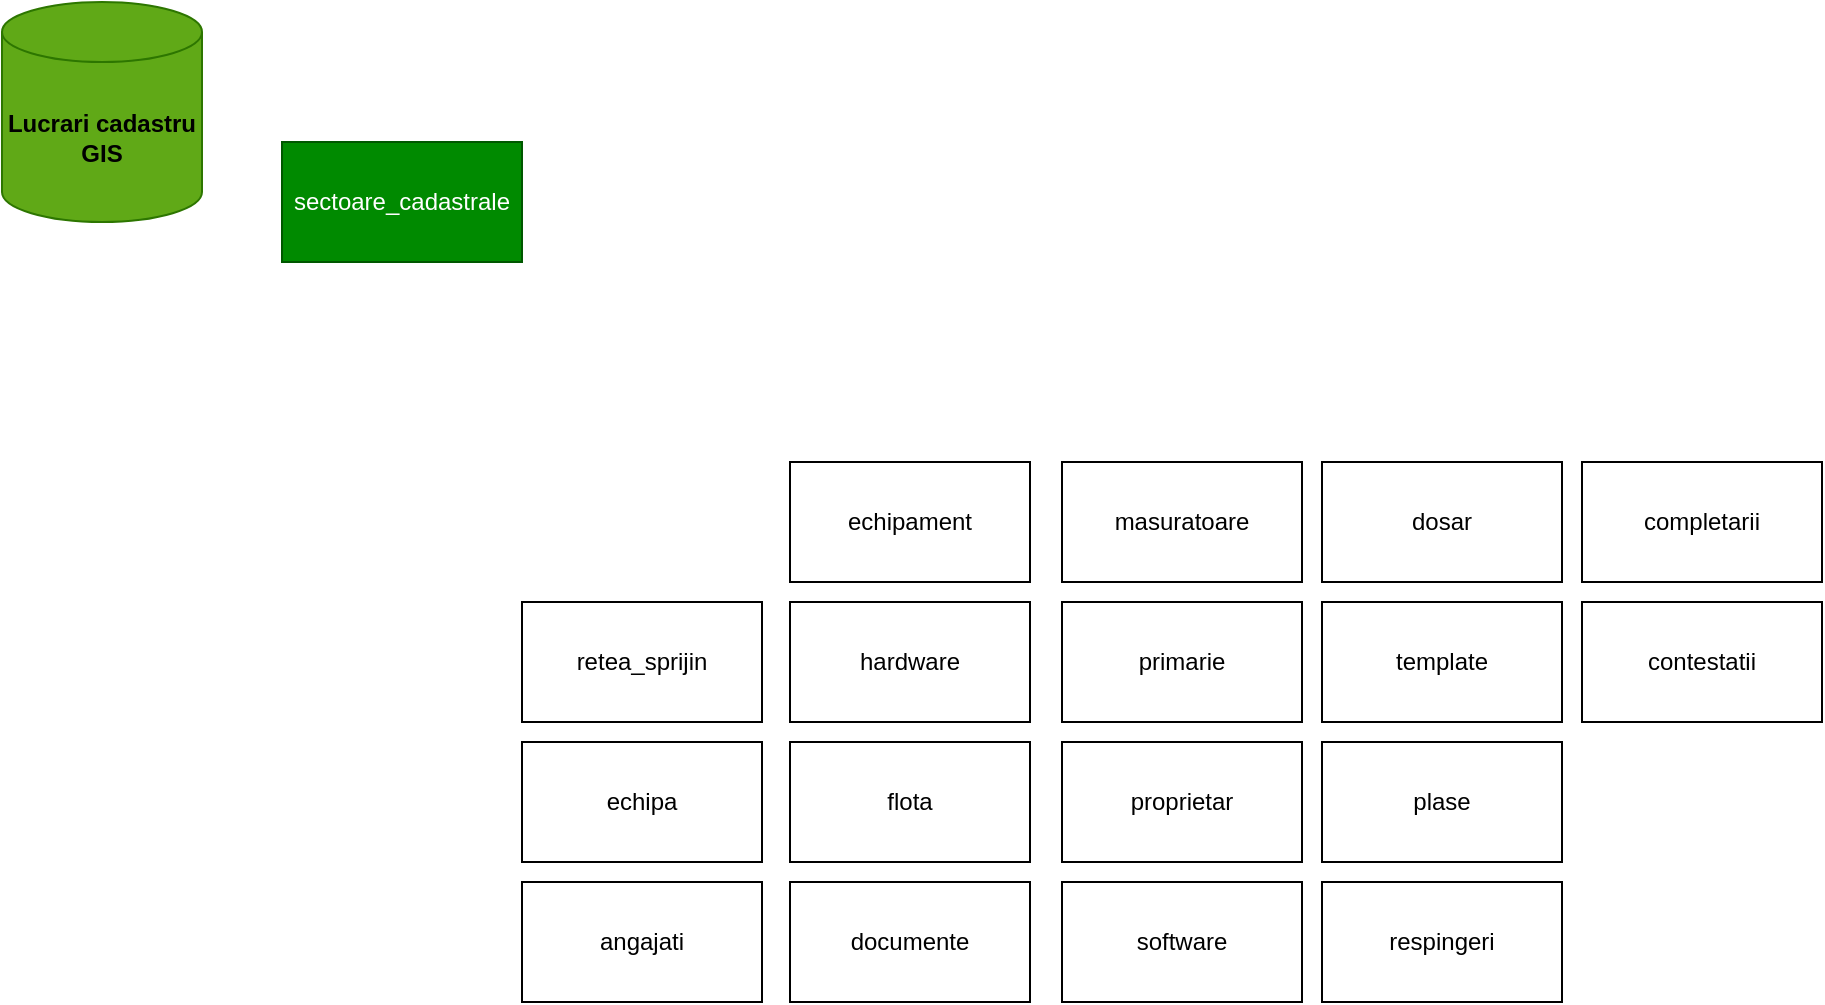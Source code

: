 <mxfile version="22.0.8" type="github">
  <diagram name="Pagina-1" id="PuCSkXzhq6iDSD-JDsau">
    <mxGraphModel dx="1030" dy="535" grid="1" gridSize="10" guides="1" tooltips="1" connect="1" arrows="1" fold="1" page="1" pageScale="1" pageWidth="827" pageHeight="1169" math="0" shadow="0">
      <root>
        <mxCell id="0" />
        <mxCell id="1" parent="0" />
        <mxCell id="dlnl32mdN41B_qW-PVoW-2" value="Lucrari cadastru GIS" style="shape=cylinder3;whiteSpace=wrap;html=1;boundedLbl=1;backgroundOutline=1;size=15;fillColor=#60a917;strokeColor=#2D7600;fontColor=#000000;labelBackgroundColor=none;labelBorderColor=none;fontStyle=1" vertex="1" parent="1">
          <mxGeometry x="10" y="10" width="100" height="110" as="geometry" />
        </mxCell>
        <mxCell id="dlnl32mdN41B_qW-PVoW-3" value="sectoare_cadastrale" style="rounded=0;whiteSpace=wrap;html=1;fillColor=#008a00;fontColor=#ffffff;strokeColor=#005700;" vertex="1" parent="1">
          <mxGeometry x="150" y="80" width="120" height="60" as="geometry" />
        </mxCell>
        <mxCell id="dlnl32mdN41B_qW-PVoW-4" value="retea_sprijin" style="rounded=0;whiteSpace=wrap;html=1;" vertex="1" parent="1">
          <mxGeometry x="270" y="310" width="120" height="60" as="geometry" />
        </mxCell>
        <mxCell id="dlnl32mdN41B_qW-PVoW-5" value="echipa" style="rounded=0;whiteSpace=wrap;html=1;" vertex="1" parent="1">
          <mxGeometry x="270" y="380" width="120" height="60" as="geometry" />
        </mxCell>
        <mxCell id="dlnl32mdN41B_qW-PVoW-6" value="angajati" style="rounded=0;whiteSpace=wrap;html=1;" vertex="1" parent="1">
          <mxGeometry x="270" y="450" width="120" height="60" as="geometry" />
        </mxCell>
        <mxCell id="dlnl32mdN41B_qW-PVoW-7" value="echipament" style="rounded=0;whiteSpace=wrap;html=1;" vertex="1" parent="1">
          <mxGeometry x="404" y="240" width="120" height="60" as="geometry" />
        </mxCell>
        <mxCell id="dlnl32mdN41B_qW-PVoW-8" value="hardware" style="rounded=0;whiteSpace=wrap;html=1;" vertex="1" parent="1">
          <mxGeometry x="404" y="310" width="120" height="60" as="geometry" />
        </mxCell>
        <mxCell id="dlnl32mdN41B_qW-PVoW-9" value="flota" style="rounded=0;whiteSpace=wrap;html=1;" vertex="1" parent="1">
          <mxGeometry x="404" y="380" width="120" height="60" as="geometry" />
        </mxCell>
        <mxCell id="dlnl32mdN41B_qW-PVoW-10" value="documente" style="rounded=0;whiteSpace=wrap;html=1;" vertex="1" parent="1">
          <mxGeometry x="404" y="450" width="120" height="60" as="geometry" />
        </mxCell>
        <mxCell id="dlnl32mdN41B_qW-PVoW-11" value="masuratoare" style="rounded=0;whiteSpace=wrap;html=1;" vertex="1" parent="1">
          <mxGeometry x="540" y="240" width="120" height="60" as="geometry" />
        </mxCell>
        <mxCell id="dlnl32mdN41B_qW-PVoW-12" value="primarie" style="rounded=0;whiteSpace=wrap;html=1;" vertex="1" parent="1">
          <mxGeometry x="540" y="310" width="120" height="60" as="geometry" />
        </mxCell>
        <mxCell id="dlnl32mdN41B_qW-PVoW-13" value="proprietar" style="rounded=0;whiteSpace=wrap;html=1;" vertex="1" parent="1">
          <mxGeometry x="540" y="380" width="120" height="60" as="geometry" />
        </mxCell>
        <mxCell id="dlnl32mdN41B_qW-PVoW-14" value="software" style="rounded=0;whiteSpace=wrap;html=1;" vertex="1" parent="1">
          <mxGeometry x="540" y="450" width="120" height="60" as="geometry" />
        </mxCell>
        <mxCell id="dlnl32mdN41B_qW-PVoW-15" value="dosar" style="rounded=0;whiteSpace=wrap;html=1;" vertex="1" parent="1">
          <mxGeometry x="670" y="240" width="120" height="60" as="geometry" />
        </mxCell>
        <mxCell id="dlnl32mdN41B_qW-PVoW-16" value="template" style="rounded=0;whiteSpace=wrap;html=1;" vertex="1" parent="1">
          <mxGeometry x="670" y="310" width="120" height="60" as="geometry" />
        </mxCell>
        <mxCell id="dlnl32mdN41B_qW-PVoW-17" value="plase" style="rounded=0;whiteSpace=wrap;html=1;" vertex="1" parent="1">
          <mxGeometry x="670" y="380" width="120" height="60" as="geometry" />
        </mxCell>
        <mxCell id="dlnl32mdN41B_qW-PVoW-18" value="respingeri" style="rounded=0;whiteSpace=wrap;html=1;" vertex="1" parent="1">
          <mxGeometry x="670" y="450" width="120" height="60" as="geometry" />
        </mxCell>
        <mxCell id="dlnl32mdN41B_qW-PVoW-19" value="completarii" style="rounded=0;whiteSpace=wrap;html=1;" vertex="1" parent="1">
          <mxGeometry x="800" y="240" width="120" height="60" as="geometry" />
        </mxCell>
        <mxCell id="dlnl32mdN41B_qW-PVoW-20" value="contestatii" style="rounded=0;whiteSpace=wrap;html=1;" vertex="1" parent="1">
          <mxGeometry x="800" y="310" width="120" height="60" as="geometry" />
        </mxCell>
      </root>
    </mxGraphModel>
  </diagram>
</mxfile>
